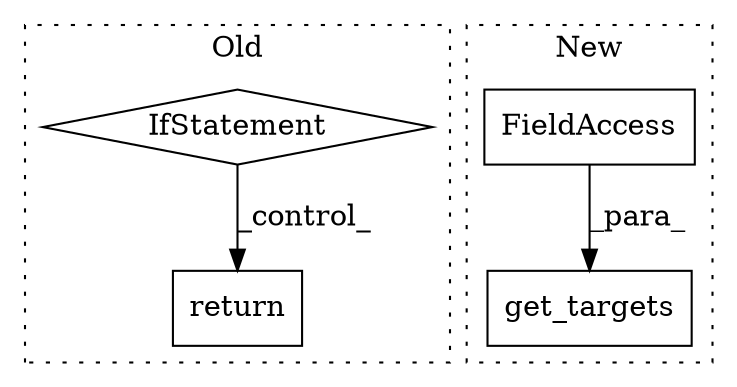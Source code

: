 digraph G {
subgraph cluster0 {
1 [label="IfStatement" a="25" s="1617,1638" l="4,2" shape="diamond"];
3 [label="return" a="41" s="1648" l="7" shape="box"];
label = "Old";
style="dotted";
}
subgraph cluster1 {
2 [label="get_targets" a="32" s="1669,1716" l="12,1" shape="box"];
4 [label="FieldAccess" a="22" s="1681" l="35" shape="box"];
label = "New";
style="dotted";
}
1 -> 3 [label="_control_"];
4 -> 2 [label="_para_"];
}